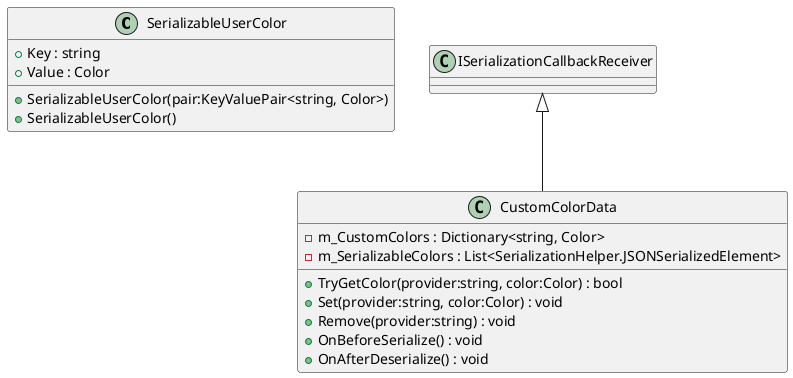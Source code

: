 @startuml
class SerializableUserColor {
    + Key : string
    + Value : Color
    + SerializableUserColor(pair:KeyValuePair<string, Color>)
    + SerializableUserColor()
}
class CustomColorData {
    - m_CustomColors : Dictionary<string, Color>
    - m_SerializableColors : List<SerializationHelper.JSONSerializedElement>
    + TryGetColor(provider:string, color:Color) : bool
    + Set(provider:string, color:Color) : void
    + Remove(provider:string) : void
    + OnBeforeSerialize() : void
    + OnAfterDeserialize() : void
}
ISerializationCallbackReceiver <|-- CustomColorData
@enduml
